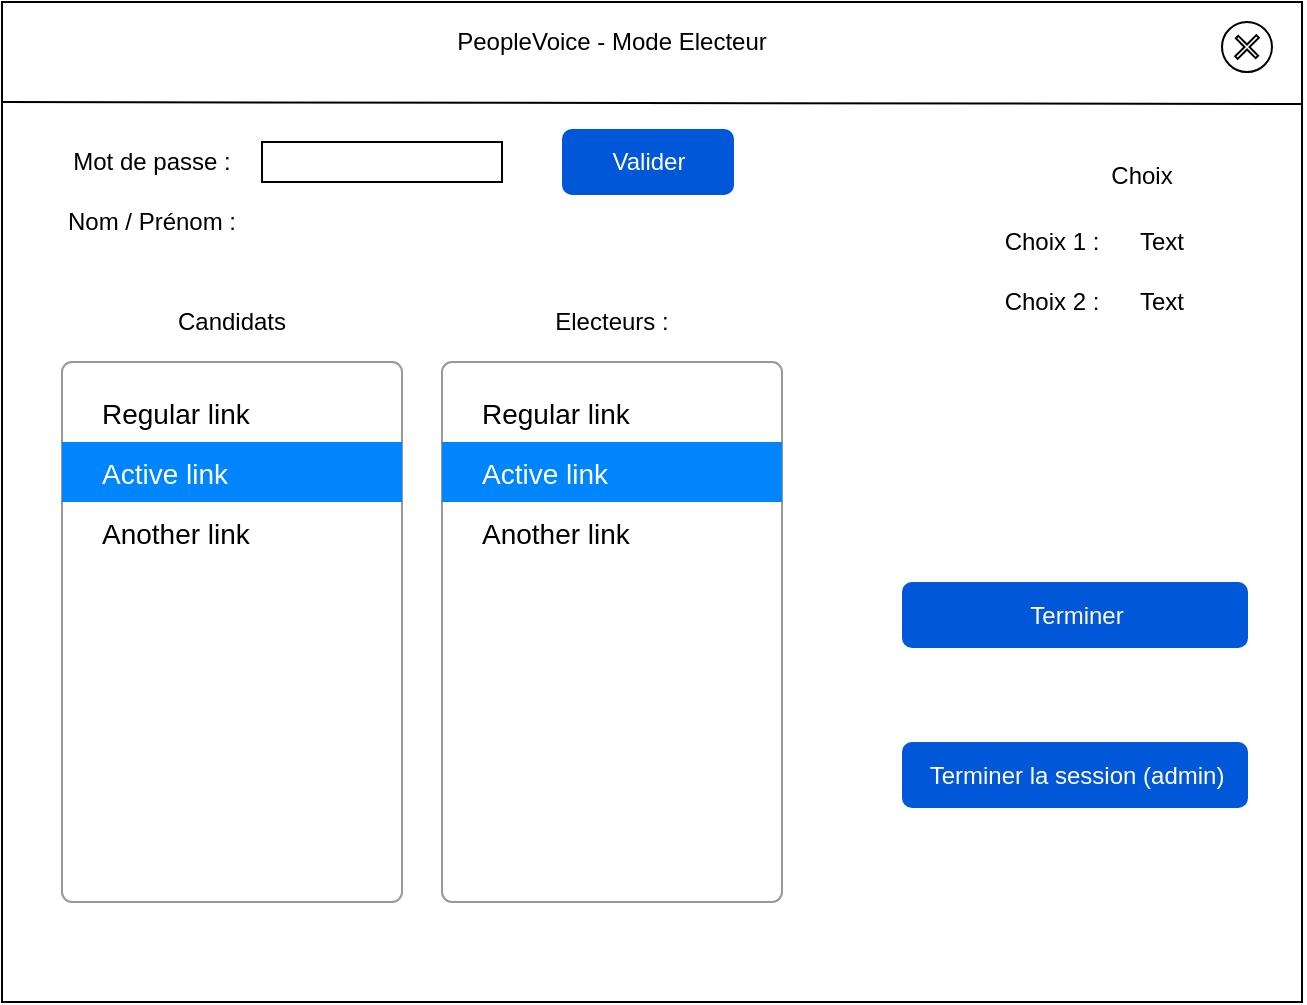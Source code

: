 <mxfile version="12.9.3" type="device"><diagram id="bjNUjWuChdLS-WAWdY-L" name="Page-1"><mxGraphModel dx="1185" dy="680" grid="1" gridSize="10" guides="1" tooltips="1" connect="1" arrows="1" fold="1" page="1" pageScale="1" pageWidth="827" pageHeight="1169" math="0" shadow="0"><root><mxCell id="0"/><mxCell id="1" parent="0"/><mxCell id="Gw1BUy1sDKVNngqI-StA-1" value="" style="rounded=0;whiteSpace=wrap;html=1;" vertex="1" parent="1"><mxGeometry x="40" y="170" width="650" height="500" as="geometry"/></mxCell><mxCell id="Gw1BUy1sDKVNngqI-StA-2" value="" style="endArrow=none;html=1;entryX=1;entryY=0.102;entryDx=0;entryDy=0;entryPerimeter=0;" edge="1" parent="1" target="Gw1BUy1sDKVNngqI-StA-1"><mxGeometry width="50" height="50" relative="1" as="geometry"><mxPoint x="40" y="220" as="sourcePoint"/><mxPoint x="90" y="170" as="targetPoint"/></mxGeometry></mxCell><mxCell id="Gw1BUy1sDKVNngqI-StA-3" value="" style="rounded=0;whiteSpace=wrap;html=1;" vertex="1" parent="1"><mxGeometry x="170" y="240" width="120" height="20" as="geometry"/></mxCell><mxCell id="Gw1BUy1sDKVNngqI-StA-4" value="Mot de passe :" style="text;html=1;strokeColor=none;fillColor=none;align=center;verticalAlign=middle;whiteSpace=wrap;rounded=0;" vertex="1" parent="1"><mxGeometry x="70" y="240" width="90" height="20" as="geometry"/></mxCell><mxCell id="Gw1BUy1sDKVNngqI-StA-5" value="Valider" style="rounded=1;fillColor=#0057D8;strokeColor=none;html=1;fontColor=#ffffff;align=center;verticalAlign=middle;fontStyle=0;fontSize=12" vertex="1" parent="1"><mxGeometry x="320" y="233.5" width="86" height="33" as="geometry"/></mxCell><mxCell id="Gw1BUy1sDKVNngqI-StA-6" value="" style="html=1;shadow=0;dashed=0;shape=mxgraph.bootstrap.rrect;rSize=5;fillColor=#ffffff;strokeColor=#999999;" vertex="1" parent="1"><mxGeometry x="70" y="350" width="170" height="270" as="geometry"/></mxCell><mxCell id="Gw1BUy1sDKVNngqI-StA-7" value="Regular link" style="fillColor=none;strokeColor=none;align=left;spacing=20;fontSize=14;" vertex="1" parent="Gw1BUy1sDKVNngqI-StA-6"><mxGeometry width="170" height="30" relative="1" as="geometry"><mxPoint y="10" as="offset"/></mxGeometry></mxCell><mxCell id="Gw1BUy1sDKVNngqI-StA-8" value="Active link" style="fillColor=#0085FC;strokeColor=none;fontColor=#ffffff;align=left;spacing=20;fontSize=14;" vertex="1" parent="Gw1BUy1sDKVNngqI-StA-6"><mxGeometry width="170" height="30" relative="1" as="geometry"><mxPoint y="40" as="offset"/></mxGeometry></mxCell><mxCell id="Gw1BUy1sDKVNngqI-StA-9" value="Another link" style="fillColor=none;strokeColor=none;align=left;spacing=20;fontSize=14;" vertex="1" parent="Gw1BUy1sDKVNngqI-StA-6"><mxGeometry width="170" height="30" relative="1" as="geometry"><mxPoint y="70" as="offset"/></mxGeometry></mxCell><mxCell id="Gw1BUy1sDKVNngqI-StA-10" value="Candidats" style="text;html=1;strokeColor=none;fillColor=none;align=center;verticalAlign=middle;whiteSpace=wrap;rounded=0;" vertex="1" parent="1"><mxGeometry x="135" y="320" width="40" height="20" as="geometry"/></mxCell><mxCell id="Gw1BUy1sDKVNngqI-StA-12" value="" style="html=1;shadow=0;dashed=0;shape=mxgraph.bootstrap.rrect;rSize=5;fillColor=#ffffff;strokeColor=#999999;" vertex="1" parent="1"><mxGeometry x="260" y="350" width="170" height="270" as="geometry"/></mxCell><mxCell id="Gw1BUy1sDKVNngqI-StA-13" value="Regular link" style="fillColor=none;strokeColor=none;align=left;spacing=20;fontSize=14;" vertex="1" parent="Gw1BUy1sDKVNngqI-StA-12"><mxGeometry width="170" height="30" relative="1" as="geometry"><mxPoint y="10" as="offset"/></mxGeometry></mxCell><mxCell id="Gw1BUy1sDKVNngqI-StA-14" value="Active link" style="fillColor=#0085FC;strokeColor=none;fontColor=#ffffff;align=left;spacing=20;fontSize=14;" vertex="1" parent="Gw1BUy1sDKVNngqI-StA-12"><mxGeometry width="170" height="30" relative="1" as="geometry"><mxPoint y="40" as="offset"/></mxGeometry></mxCell><mxCell id="Gw1BUy1sDKVNngqI-StA-15" value="Another link" style="fillColor=none;strokeColor=none;align=left;spacing=20;fontSize=14;" vertex="1" parent="Gw1BUy1sDKVNngqI-StA-12"><mxGeometry width="170" height="30" relative="1" as="geometry"><mxPoint y="70" as="offset"/></mxGeometry></mxCell><mxCell id="Gw1BUy1sDKVNngqI-StA-16" value="PeopleVoice - Mode Electeur" style="text;html=1;strokeColor=none;fillColor=none;align=center;verticalAlign=middle;whiteSpace=wrap;rounded=0;" vertex="1" parent="1"><mxGeometry x="250" y="180" width="190" height="20" as="geometry"/></mxCell><mxCell id="Gw1BUy1sDKVNngqI-StA-17" value="Electeurs :" style="text;html=1;strokeColor=none;fillColor=none;align=center;verticalAlign=middle;whiteSpace=wrap;rounded=0;" vertex="1" parent="1"><mxGeometry x="315" y="320" width="60" height="20" as="geometry"/></mxCell><mxCell id="Gw1BUy1sDKVNngqI-StA-18" value="Choix 1 :" style="text;html=1;strokeColor=none;fillColor=none;align=center;verticalAlign=middle;whiteSpace=wrap;rounded=0;" vertex="1" parent="1"><mxGeometry x="530" y="280" width="70" height="20" as="geometry"/></mxCell><mxCell id="Gw1BUy1sDKVNngqI-StA-19" value="Choix 2&amp;nbsp;:" style="text;html=1;strokeColor=none;fillColor=none;align=center;verticalAlign=middle;whiteSpace=wrap;rounded=0;" vertex="1" parent="1"><mxGeometry x="530" y="310" width="70" height="20" as="geometry"/></mxCell><mxCell id="Gw1BUy1sDKVNngqI-StA-20" value="Choix" style="text;html=1;strokeColor=none;fillColor=none;align=center;verticalAlign=middle;whiteSpace=wrap;rounded=0;" vertex="1" parent="1"><mxGeometry x="590" y="246.5" width="40" height="20" as="geometry"/></mxCell><mxCell id="Gw1BUy1sDKVNngqI-StA-21" value="Text" style="text;html=1;strokeColor=none;fillColor=none;align=center;verticalAlign=middle;whiteSpace=wrap;rounded=0;" vertex="1" parent="1"><mxGeometry x="600" y="280" width="40" height="20" as="geometry"/></mxCell><mxCell id="Gw1BUy1sDKVNngqI-StA-22" value="Text" style="text;html=1;strokeColor=none;fillColor=none;align=center;verticalAlign=middle;whiteSpace=wrap;rounded=0;" vertex="1" parent="1"><mxGeometry x="600" y="310" width="40" height="20" as="geometry"/></mxCell><mxCell id="Gw1BUy1sDKVNngqI-StA-23" value="Terminer la session (admin)" style="rounded=1;fillColor=#0057D8;strokeColor=none;html=1;fontColor=#ffffff;align=center;verticalAlign=middle;fontStyle=0;fontSize=12" vertex="1" parent="1"><mxGeometry x="490" y="540" width="173" height="33" as="geometry"/></mxCell><mxCell id="Gw1BUy1sDKVNngqI-StA-24" value="Terminer" style="rounded=1;fillColor=#0057D8;strokeColor=none;html=1;fontColor=#ffffff;align=center;verticalAlign=middle;fontStyle=0;fontSize=12" vertex="1" parent="1"><mxGeometry x="490" y="460" width="173" height="33" as="geometry"/></mxCell><mxCell id="Gw1BUy1sDKVNngqI-StA-25" value="Nom / Prénom :" style="text;html=1;strokeColor=none;fillColor=none;align=center;verticalAlign=middle;whiteSpace=wrap;rounded=0;" vertex="1" parent="1"><mxGeometry x="70" y="270" width="90" height="20" as="geometry"/></mxCell><mxCell id="Gw1BUy1sDKVNngqI-StA-26" value="" style="ellipse;whiteSpace=wrap;html=1;aspect=fixed;" vertex="1" parent="1"><mxGeometry x="650" y="180" width="25" height="25" as="geometry"/></mxCell><mxCell id="Gw1BUy1sDKVNngqI-StA-27" value="" style="shape=cross;whiteSpace=wrap;html=1;rotation=45;size=0.125;" vertex="1" parent="1"><mxGeometry x="655.48" y="185" width="14.04" height="15" as="geometry"/></mxCell></root></mxGraphModel></diagram></mxfile>
